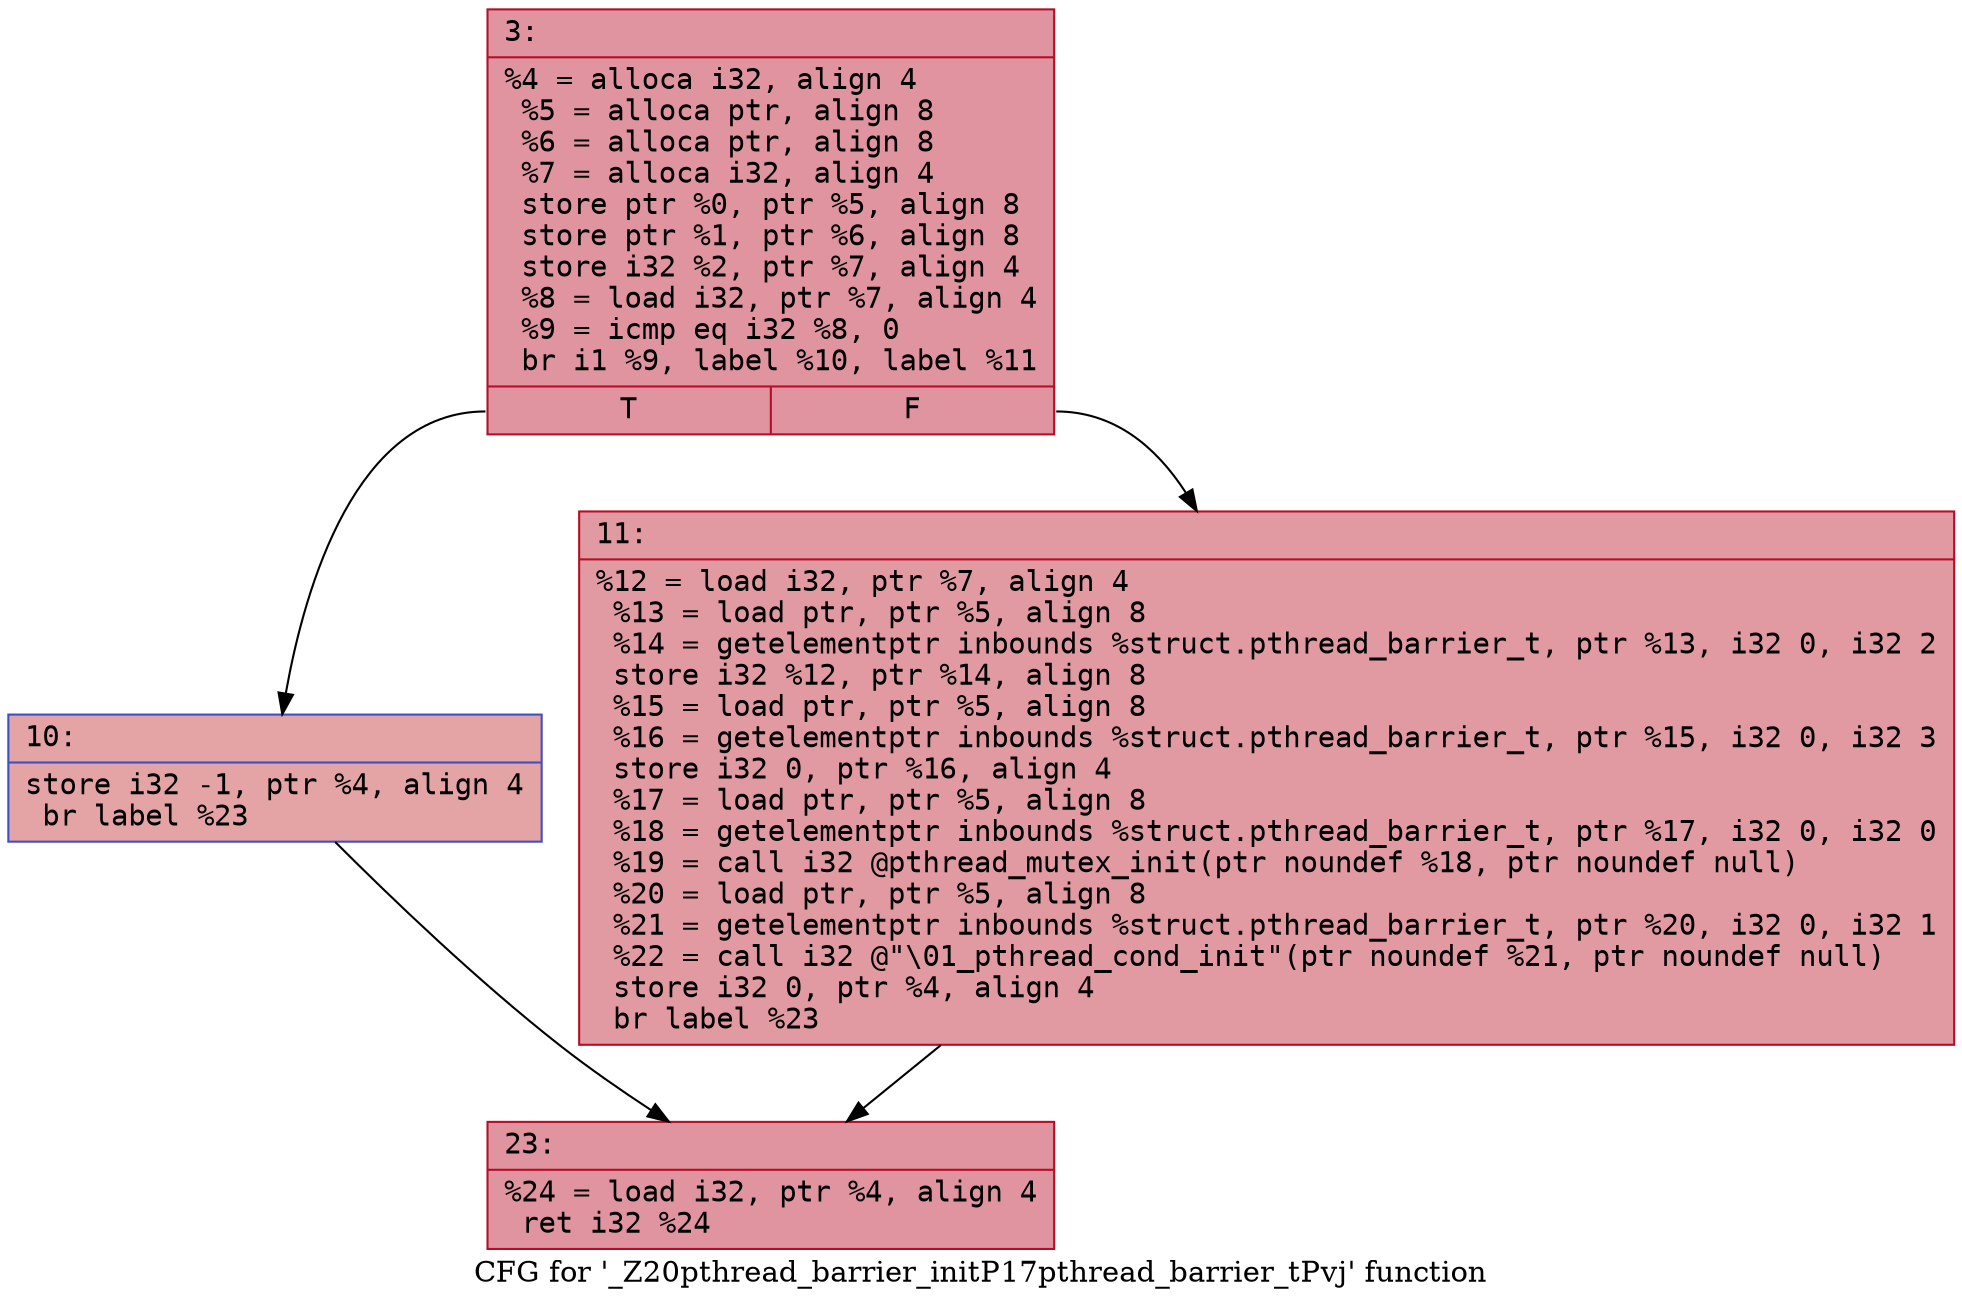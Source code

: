 digraph "CFG for '_Z20pthread_barrier_initP17pthread_barrier_tPvj' function" {
	label="CFG for '_Z20pthread_barrier_initP17pthread_barrier_tPvj' function";

	Node0x6000009155e0 [shape=record,color="#b70d28ff", style=filled, fillcolor="#b70d2870" fontname="Courier",label="{3:\l|  %4 = alloca i32, align 4\l  %5 = alloca ptr, align 8\l  %6 = alloca ptr, align 8\l  %7 = alloca i32, align 4\l  store ptr %0, ptr %5, align 8\l  store ptr %1, ptr %6, align 8\l  store i32 %2, ptr %7, align 4\l  %8 = load i32, ptr %7, align 4\l  %9 = icmp eq i32 %8, 0\l  br i1 %9, label %10, label %11\l|{<s0>T|<s1>F}}"];
	Node0x6000009155e0:s0 -> Node0x600000915630[tooltip="3 -> 10\nProbability 37.50%" ];
	Node0x6000009155e0:s1 -> Node0x600000915680[tooltip="3 -> 11\nProbability 62.50%" ];
	Node0x600000915630 [shape=record,color="#3d50c3ff", style=filled, fillcolor="#c32e3170" fontname="Courier",label="{10:\l|  store i32 -1, ptr %4, align 4\l  br label %23\l}"];
	Node0x600000915630 -> Node0x6000009156d0[tooltip="10 -> 23\nProbability 100.00%" ];
	Node0x600000915680 [shape=record,color="#b70d28ff", style=filled, fillcolor="#bb1b2c70" fontname="Courier",label="{11:\l|  %12 = load i32, ptr %7, align 4\l  %13 = load ptr, ptr %5, align 8\l  %14 = getelementptr inbounds %struct.pthread_barrier_t, ptr %13, i32 0, i32 2\l  store i32 %12, ptr %14, align 8\l  %15 = load ptr, ptr %5, align 8\l  %16 = getelementptr inbounds %struct.pthread_barrier_t, ptr %15, i32 0, i32 3\l  store i32 0, ptr %16, align 4\l  %17 = load ptr, ptr %5, align 8\l  %18 = getelementptr inbounds %struct.pthread_barrier_t, ptr %17, i32 0, i32 0\l  %19 = call i32 @pthread_mutex_init(ptr noundef %18, ptr noundef null)\l  %20 = load ptr, ptr %5, align 8\l  %21 = getelementptr inbounds %struct.pthread_barrier_t, ptr %20, i32 0, i32 1\l  %22 = call i32 @\"\\01_pthread_cond_init\"(ptr noundef %21, ptr noundef null)\l  store i32 0, ptr %4, align 4\l  br label %23\l}"];
	Node0x600000915680 -> Node0x6000009156d0[tooltip="11 -> 23\nProbability 100.00%" ];
	Node0x6000009156d0 [shape=record,color="#b70d28ff", style=filled, fillcolor="#b70d2870" fontname="Courier",label="{23:\l|  %24 = load i32, ptr %4, align 4\l  ret i32 %24\l}"];
}

